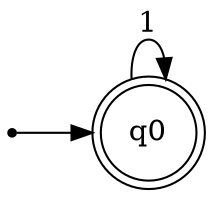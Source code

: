 digraph finite_state_machine {
    rankdir=LR;
    size="8,5"

    node [shape = point]; p
    node [shape = doublecircle]; q0

    p  -> q0;
    q0 -> q0 [ label = "1" ];
}
